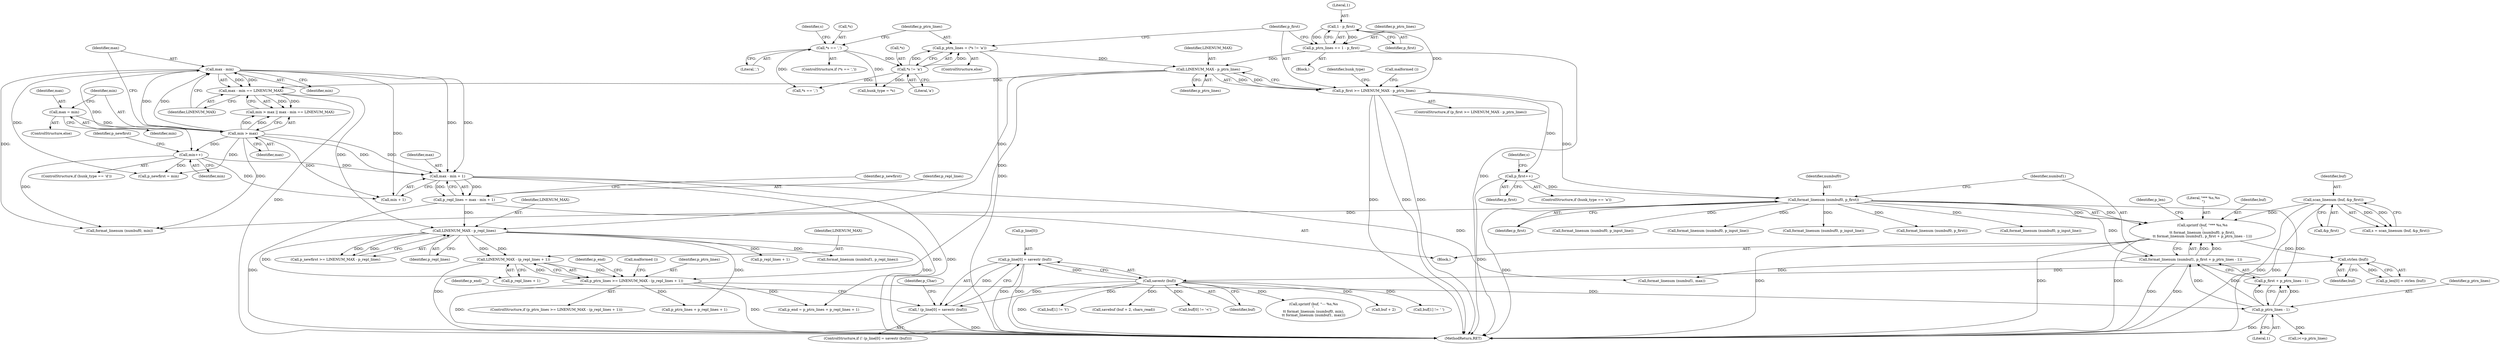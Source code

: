 digraph "0_savannah_0c08d7a902c6fdd49b704623a12d8d672ef18944@array" {
"1002367" [label="(Call,p_line[0] = savestr (buf))"];
"1002371" [label="(Call,savestr (buf))"];
"1002363" [label="(Call,strlen (buf))"];
"1002346" [label="(Call,sprintf (buf, \"*** %s,%s\n\",\n\t\t format_linenum (numbuf0, p_first),\n\t\t format_linenum (numbuf1, p_first + p_ptrn_lines - 1)))"];
"1002209" [label="(Call,scan_linenum (buf, &p_first))"];
"1002349" [label="(Call,format_linenum (numbuf0, p_first))"];
"1002240" [label="(Call,p_first >= LINENUM_MAX - p_ptrn_lines)"];
"1002229" [label="(Call,1 - p_first)"];
"1002242" [label="(Call,LINENUM_MAX - p_ptrn_lines)"];
"1002233" [label="(Call,p_ptrn_lines = (*s != 'a'))"];
"1002235" [label="(Call,*s != 'a')"];
"1002214" [label="(Call,*s == ',')"];
"1002227" [label="(Call,p_ptrn_lines += 1 - p_first)"];
"1002254" [label="(Call,p_first++)"];
"1002352" [label="(Call,format_linenum (numbuf1, p_first + p_ptrn_lines - 1))"];
"1002356" [label="(Call,p_ptrn_lines - 1)"];
"1002314" [label="(Call,p_ptrn_lines >= LINENUM_MAX - (p_repl_lines + 1))"];
"1002316" [label="(Call,LINENUM_MAX - (p_repl_lines + 1))"];
"1002309" [label="(Call,LINENUM_MAX - p_repl_lines)"];
"1002284" [label="(Call,max - min == LINENUM_MAX)"];
"1002285" [label="(Call,max - min)"];
"1002281" [label="(Call,min > max)"];
"1002276" [label="(Call,max = min)"];
"1002299" [label="(Call,p_repl_lines = max - min + 1)"];
"1002301" [label="(Call,max - min + 1)"];
"1002294" [label="(Call,min++)"];
"1002366" [label="(Call,! (p_line[0] = savestr (buf)))"];
"1002278" [label="(Identifier,min)"];
"1002255" [label="(Identifier,p_first)"];
"1002284" [label="(Call,max - min == LINENUM_MAX)"];
"1002210" [label="(Identifier,buf)"];
"1002772" [label="(MethodReturn,RET)"];
"1002282" [label="(Identifier,min)"];
"1002230" [label="(Literal,1)"];
"1002211" [label="(Call,&p_first)"];
"1002357" [label="(Identifier,p_ptrn_lines)"];
"1002290" [label="(ControlStructure,if (hunk_type == 'd'))"];
"1002243" [label="(Identifier,LINENUM_MAX)"];
"1002313" [label="(ControlStructure,if (p_ptrn_lines >= LINENUM_MAX - (p_repl_lines + 1)))"];
"1002246" [label="(Call,hunk_type = *s)"];
"1002359" [label="(Call,p_len[0] = strlen (buf))"];
"1002350" [label="(Identifier,numbuf0)"];
"1002233" [label="(Call,p_ptrn_lines = (*s != 'a'))"];
"1002420" [label="(Call,format_linenum (numbuf0, p_input_line))"];
"1002353" [label="(Identifier,numbuf1)"];
"1002322" [label="(Call,p_end = p_ptrn_lines + p_repl_lines + 1)"];
"1002215" [label="(Call,*s)"];
"1002277" [label="(Identifier,max)"];
"1002361" [label="(Identifier,p_len)"];
"1002244" [label="(Identifier,p_ptrn_lines)"];
"1002247" [label="(Identifier,hunk_type)"];
"1002236" [label="(Call,*s)"];
"1002316" [label="(Call,LINENUM_MAX - (p_repl_lines + 1))"];
"1002321" [label="(Call,malformed ())"];
"1002375" [label="(Identifier,p_end)"];
"1002538" [label="(Call,format_linenum (numbuf1, max))"];
"1002436" [label="(Call,buf[1] != '\t')"];
"1002218" [label="(Block,)"];
"1002366" [label="(Call,! (p_line[0] = savestr (buf)))"];
"1002308" [label="(Identifier,p_newfirst)"];
"1002363" [label="(Call,strlen (buf))"];
"1002231" [label="(Identifier,p_first)"];
"1002254" [label="(Call,p_first++)"];
"1002464" [label="(Call,savebuf (buf + 2, chars_read))"];
"1002368" [label="(Call,p_line[0])"];
"1002275" [label="(ControlStructure,else)"];
"1002365" [label="(ControlStructure,if (! (p_line[0] = savestr (buf))))"];
"1002354" [label="(Call,p_first + p_ptrn_lines - 1)"];
"1002367" [label="(Call,p_line[0] = savestr (buf))"];
"1002265" [label="(Call,*s == ',')"];
"1002348" [label="(Literal,\"*** %s,%s\n\")"];
"1002425" [label="(Call,buf[0] != '<')"];
"1002242" [label="(Call,LINENUM_MAX - p_ptrn_lines)"];
"1002276" [label="(Call,max = min)"];
"1002287" [label="(Identifier,min)"];
"1002209" [label="(Call,scan_linenum (buf, &p_first))"];
"1002310" [label="(Identifier,LINENUM_MAX)"];
"1002295" [label="(Identifier,min)"];
"1002281" [label="(Call,min > max)"];
"1002318" [label="(Call,p_repl_lines + 1)"];
"1002314" [label="(Call,p_ptrn_lines >= LINENUM_MAX - (p_repl_lines + 1))"];
"1002301" [label="(Call,max - min + 1)"];
"1002280" [label="(Call,min > max || max - min == LINENUM_MAX)"];
"1002352" [label="(Call,format_linenum (numbuf1, p_first + p_ptrn_lines - 1))"];
"1002239" [label="(ControlStructure,if (p_first >= LINENUM_MAX - p_ptrn_lines))"];
"1002358" [label="(Literal,1)"];
"1002390" [label="(Call,i<=p_ptrn_lines)"];
"1002529" [label="(Call,format_linenum (numbuf0, p_input_line))"];
"1002214" [label="(Call,*s == ',')"];
"1002315" [label="(Identifier,p_ptrn_lines)"];
"1002347" [label="(Identifier,buf)"];
"1002519" [label="(Call,format_linenum (numbuf0, p_input_line))"];
"1002311" [label="(Identifier,p_repl_lines)"];
"1002326" [label="(Call,p_repl_lines + 1)"];
"1002383" [label="(Identifier,p_Char)"];
"1002213" [label="(ControlStructure,if (*s == ','))"];
"1002535" [label="(Call,format_linenum (numbuf0, min))"];
"1002286" [label="(Identifier,max)"];
"1002299" [label="(Call,p_repl_lines = max - min + 1)"];
"1002371" [label="(Call,savestr (buf))"];
"1002245" [label="(Call,malformed ())"];
"1002217" [label="(Literal,',')"];
"1002285" [label="(Call,max - min)"];
"1002728" [label="(Call,format_linenum (numbuf0, p_first))"];
"1002747" [label="(Call,format_linenum (numbuf1, p_repl_lines))"];
"1002302" [label="(Identifier,max)"];
"1002356" [label="(Call,p_ptrn_lines - 1)"];
"1002297" [label="(Identifier,p_newfirst)"];
"1002294" [label="(Call,min++)"];
"1002234" [label="(Identifier,p_ptrn_lines)"];
"1002228" [label="(Identifier,p_ptrn_lines)"];
"1002240" [label="(Call,p_first >= LINENUM_MAX - p_ptrn_lines)"];
"1002324" [label="(Call,p_ptrn_lines + p_repl_lines + 1)"];
"1002288" [label="(Identifier,LINENUM_MAX)"];
"1002220" [label="(Identifier,s)"];
"1002443" [label="(Call,format_linenum (numbuf0, p_input_line))"];
"1002372" [label="(Identifier,buf)"];
"1002232" [label="(ControlStructure,else)"];
"1002307" [label="(Call,p_newfirst >= LINENUM_MAX - p_repl_lines)"];
"1002300" [label="(Identifier,p_repl_lines)"];
"1002323" [label="(Identifier,p_end)"];
"1002364" [label="(Identifier,buf)"];
"1002532" [label="(Call,sprintf (buf, \"--- %s,%s\n\",\n\t\t format_linenum (numbuf0, min),\n\t\t format_linenum (numbuf1, max)))"];
"1002238" [label="(Literal,'a')"];
"1002465" [label="(Call,buf + 2)"];
"1002431" [label="(Call,buf[1] != ' ')"];
"1002229" [label="(Call,1 - p_first)"];
"1002227" [label="(Call,p_ptrn_lines += 1 - p_first)"];
"1002309" [label="(Call,LINENUM_MAX - p_repl_lines)"];
"1002257" [label="(Identifier,s)"];
"1002283" [label="(Identifier,max)"];
"1002159" [label="(Block,)"];
"1002303" [label="(Call,min + 1)"];
"1002317" [label="(Identifier,LINENUM_MAX)"];
"1002296" [label="(Call,p_newfirst = min)"];
"1002349" [label="(Call,format_linenum (numbuf0, p_first))"];
"1002250" [label="(ControlStructure,if (hunk_type == 'a'))"];
"1002346" [label="(Call,sprintf (buf, \"*** %s,%s\n\",\n\t\t format_linenum (numbuf0, p_first),\n\t\t format_linenum (numbuf1, p_first + p_ptrn_lines - 1)))"];
"1002235" [label="(Call,*s != 'a')"];
"1002351" [label="(Identifier,p_first)"];
"1002241" [label="(Identifier,p_first)"];
"1002207" [label="(Call,s = scan_linenum (buf, &p_first))"];
"1002367" -> "1002366"  [label="AST: "];
"1002367" -> "1002371"  [label="CFG: "];
"1002368" -> "1002367"  [label="AST: "];
"1002371" -> "1002367"  [label="AST: "];
"1002366" -> "1002367"  [label="CFG: "];
"1002367" -> "1002772"  [label="DDG: "];
"1002367" -> "1002772"  [label="DDG: "];
"1002367" -> "1002366"  [label="DDG: "];
"1002371" -> "1002367"  [label="DDG: "];
"1002371" -> "1002372"  [label="CFG: "];
"1002372" -> "1002371"  [label="AST: "];
"1002371" -> "1002772"  [label="DDG: "];
"1002371" -> "1002366"  [label="DDG: "];
"1002363" -> "1002371"  [label="DDG: "];
"1002371" -> "1002425"  [label="DDG: "];
"1002371" -> "1002431"  [label="DDG: "];
"1002371" -> "1002436"  [label="DDG: "];
"1002371" -> "1002464"  [label="DDG: "];
"1002371" -> "1002465"  [label="DDG: "];
"1002371" -> "1002532"  [label="DDG: "];
"1002363" -> "1002359"  [label="AST: "];
"1002363" -> "1002364"  [label="CFG: "];
"1002364" -> "1002363"  [label="AST: "];
"1002359" -> "1002363"  [label="CFG: "];
"1002363" -> "1002359"  [label="DDG: "];
"1002346" -> "1002363"  [label="DDG: "];
"1002346" -> "1002159"  [label="AST: "];
"1002346" -> "1002352"  [label="CFG: "];
"1002347" -> "1002346"  [label="AST: "];
"1002348" -> "1002346"  [label="AST: "];
"1002349" -> "1002346"  [label="AST: "];
"1002352" -> "1002346"  [label="AST: "];
"1002361" -> "1002346"  [label="CFG: "];
"1002346" -> "1002772"  [label="DDG: "];
"1002346" -> "1002772"  [label="DDG: "];
"1002346" -> "1002772"  [label="DDG: "];
"1002209" -> "1002346"  [label="DDG: "];
"1002349" -> "1002346"  [label="DDG: "];
"1002349" -> "1002346"  [label="DDG: "];
"1002352" -> "1002346"  [label="DDG: "];
"1002352" -> "1002346"  [label="DDG: "];
"1002209" -> "1002207"  [label="AST: "];
"1002209" -> "1002211"  [label="CFG: "];
"1002210" -> "1002209"  [label="AST: "];
"1002211" -> "1002209"  [label="AST: "];
"1002207" -> "1002209"  [label="CFG: "];
"1002209" -> "1002772"  [label="DDG: "];
"1002209" -> "1002772"  [label="DDG: "];
"1002209" -> "1002207"  [label="DDG: "];
"1002209" -> "1002207"  [label="DDG: "];
"1002349" -> "1002351"  [label="CFG: "];
"1002350" -> "1002349"  [label="AST: "];
"1002351" -> "1002349"  [label="AST: "];
"1002353" -> "1002349"  [label="CFG: "];
"1002349" -> "1002772"  [label="DDG: "];
"1002240" -> "1002349"  [label="DDG: "];
"1002254" -> "1002349"  [label="DDG: "];
"1002349" -> "1002352"  [label="DDG: "];
"1002349" -> "1002354"  [label="DDG: "];
"1002349" -> "1002420"  [label="DDG: "];
"1002349" -> "1002443"  [label="DDG: "];
"1002349" -> "1002519"  [label="DDG: "];
"1002349" -> "1002529"  [label="DDG: "];
"1002349" -> "1002535"  [label="DDG: "];
"1002349" -> "1002728"  [label="DDG: "];
"1002240" -> "1002239"  [label="AST: "];
"1002240" -> "1002242"  [label="CFG: "];
"1002241" -> "1002240"  [label="AST: "];
"1002242" -> "1002240"  [label="AST: "];
"1002245" -> "1002240"  [label="CFG: "];
"1002247" -> "1002240"  [label="CFG: "];
"1002240" -> "1002772"  [label="DDG: "];
"1002240" -> "1002772"  [label="DDG: "];
"1002240" -> "1002772"  [label="DDG: "];
"1002229" -> "1002240"  [label="DDG: "];
"1002242" -> "1002240"  [label="DDG: "];
"1002242" -> "1002240"  [label="DDG: "];
"1002240" -> "1002254"  [label="DDG: "];
"1002229" -> "1002227"  [label="AST: "];
"1002229" -> "1002231"  [label="CFG: "];
"1002230" -> "1002229"  [label="AST: "];
"1002231" -> "1002229"  [label="AST: "];
"1002227" -> "1002229"  [label="CFG: "];
"1002229" -> "1002227"  [label="DDG: "];
"1002229" -> "1002227"  [label="DDG: "];
"1002242" -> "1002244"  [label="CFG: "];
"1002243" -> "1002242"  [label="AST: "];
"1002244" -> "1002242"  [label="AST: "];
"1002233" -> "1002242"  [label="DDG: "];
"1002227" -> "1002242"  [label="DDG: "];
"1002242" -> "1002284"  [label="DDG: "];
"1002242" -> "1002309"  [label="DDG: "];
"1002242" -> "1002314"  [label="DDG: "];
"1002233" -> "1002232"  [label="AST: "];
"1002233" -> "1002235"  [label="CFG: "];
"1002234" -> "1002233"  [label="AST: "];
"1002235" -> "1002233"  [label="AST: "];
"1002241" -> "1002233"  [label="CFG: "];
"1002233" -> "1002772"  [label="DDG: "];
"1002235" -> "1002233"  [label="DDG: "];
"1002235" -> "1002233"  [label="DDG: "];
"1002235" -> "1002238"  [label="CFG: "];
"1002236" -> "1002235"  [label="AST: "];
"1002238" -> "1002235"  [label="AST: "];
"1002214" -> "1002235"  [label="DDG: "];
"1002235" -> "1002246"  [label="DDG: "];
"1002235" -> "1002265"  [label="DDG: "];
"1002214" -> "1002213"  [label="AST: "];
"1002214" -> "1002217"  [label="CFG: "];
"1002215" -> "1002214"  [label="AST: "];
"1002217" -> "1002214"  [label="AST: "];
"1002220" -> "1002214"  [label="CFG: "];
"1002234" -> "1002214"  [label="CFG: "];
"1002214" -> "1002246"  [label="DDG: "];
"1002214" -> "1002265"  [label="DDG: "];
"1002227" -> "1002218"  [label="AST: "];
"1002228" -> "1002227"  [label="AST: "];
"1002241" -> "1002227"  [label="CFG: "];
"1002227" -> "1002772"  [label="DDG: "];
"1002254" -> "1002250"  [label="AST: "];
"1002254" -> "1002255"  [label="CFG: "];
"1002255" -> "1002254"  [label="AST: "];
"1002257" -> "1002254"  [label="CFG: "];
"1002254" -> "1002772"  [label="DDG: "];
"1002352" -> "1002354"  [label="CFG: "];
"1002353" -> "1002352"  [label="AST: "];
"1002354" -> "1002352"  [label="AST: "];
"1002352" -> "1002772"  [label="DDG: "];
"1002352" -> "1002772"  [label="DDG: "];
"1002356" -> "1002352"  [label="DDG: "];
"1002356" -> "1002352"  [label="DDG: "];
"1002352" -> "1002538"  [label="DDG: "];
"1002356" -> "1002354"  [label="AST: "];
"1002356" -> "1002358"  [label="CFG: "];
"1002357" -> "1002356"  [label="AST: "];
"1002358" -> "1002356"  [label="AST: "];
"1002354" -> "1002356"  [label="CFG: "];
"1002356" -> "1002772"  [label="DDG: "];
"1002356" -> "1002354"  [label="DDG: "];
"1002356" -> "1002354"  [label="DDG: "];
"1002314" -> "1002356"  [label="DDG: "];
"1002356" -> "1002390"  [label="DDG: "];
"1002314" -> "1002313"  [label="AST: "];
"1002314" -> "1002316"  [label="CFG: "];
"1002315" -> "1002314"  [label="AST: "];
"1002316" -> "1002314"  [label="AST: "];
"1002321" -> "1002314"  [label="CFG: "];
"1002323" -> "1002314"  [label="CFG: "];
"1002314" -> "1002772"  [label="DDG: "];
"1002314" -> "1002772"  [label="DDG: "];
"1002316" -> "1002314"  [label="DDG: "];
"1002316" -> "1002314"  [label="DDG: "];
"1002314" -> "1002322"  [label="DDG: "];
"1002314" -> "1002324"  [label="DDG: "];
"1002316" -> "1002318"  [label="CFG: "];
"1002317" -> "1002316"  [label="AST: "];
"1002318" -> "1002316"  [label="AST: "];
"1002316" -> "1002772"  [label="DDG: "];
"1002309" -> "1002316"  [label="DDG: "];
"1002309" -> "1002316"  [label="DDG: "];
"1002309" -> "1002307"  [label="AST: "];
"1002309" -> "1002311"  [label="CFG: "];
"1002310" -> "1002309"  [label="AST: "];
"1002311" -> "1002309"  [label="AST: "];
"1002307" -> "1002309"  [label="CFG: "];
"1002309" -> "1002307"  [label="DDG: "];
"1002309" -> "1002307"  [label="DDG: "];
"1002284" -> "1002309"  [label="DDG: "];
"1002299" -> "1002309"  [label="DDG: "];
"1002309" -> "1002318"  [label="DDG: "];
"1002309" -> "1002322"  [label="DDG: "];
"1002309" -> "1002324"  [label="DDG: "];
"1002309" -> "1002326"  [label="DDG: "];
"1002309" -> "1002747"  [label="DDG: "];
"1002284" -> "1002280"  [label="AST: "];
"1002284" -> "1002288"  [label="CFG: "];
"1002285" -> "1002284"  [label="AST: "];
"1002288" -> "1002284"  [label="AST: "];
"1002280" -> "1002284"  [label="CFG: "];
"1002284" -> "1002772"  [label="DDG: "];
"1002284" -> "1002280"  [label="DDG: "];
"1002284" -> "1002280"  [label="DDG: "];
"1002285" -> "1002284"  [label="DDG: "];
"1002285" -> "1002284"  [label="DDG: "];
"1002285" -> "1002287"  [label="CFG: "];
"1002286" -> "1002285"  [label="AST: "];
"1002287" -> "1002285"  [label="AST: "];
"1002288" -> "1002285"  [label="CFG: "];
"1002281" -> "1002285"  [label="DDG: "];
"1002281" -> "1002285"  [label="DDG: "];
"1002285" -> "1002294"  [label="DDG: "];
"1002285" -> "1002296"  [label="DDG: "];
"1002285" -> "1002301"  [label="DDG: "];
"1002285" -> "1002301"  [label="DDG: "];
"1002285" -> "1002303"  [label="DDG: "];
"1002285" -> "1002535"  [label="DDG: "];
"1002281" -> "1002280"  [label="AST: "];
"1002281" -> "1002283"  [label="CFG: "];
"1002282" -> "1002281"  [label="AST: "];
"1002283" -> "1002281"  [label="AST: "];
"1002286" -> "1002281"  [label="CFG: "];
"1002280" -> "1002281"  [label="CFG: "];
"1002281" -> "1002280"  [label="DDG: "];
"1002281" -> "1002280"  [label="DDG: "];
"1002276" -> "1002281"  [label="DDG: "];
"1002281" -> "1002294"  [label="DDG: "];
"1002281" -> "1002296"  [label="DDG: "];
"1002281" -> "1002301"  [label="DDG: "];
"1002281" -> "1002301"  [label="DDG: "];
"1002281" -> "1002303"  [label="DDG: "];
"1002281" -> "1002535"  [label="DDG: "];
"1002276" -> "1002275"  [label="AST: "];
"1002276" -> "1002278"  [label="CFG: "];
"1002277" -> "1002276"  [label="AST: "];
"1002278" -> "1002276"  [label="AST: "];
"1002282" -> "1002276"  [label="CFG: "];
"1002299" -> "1002159"  [label="AST: "];
"1002299" -> "1002301"  [label="CFG: "];
"1002300" -> "1002299"  [label="AST: "];
"1002301" -> "1002299"  [label="AST: "];
"1002308" -> "1002299"  [label="CFG: "];
"1002299" -> "1002772"  [label="DDG: "];
"1002301" -> "1002299"  [label="DDG: "];
"1002301" -> "1002299"  [label="DDG: "];
"1002301" -> "1002303"  [label="CFG: "];
"1002302" -> "1002301"  [label="AST: "];
"1002303" -> "1002301"  [label="AST: "];
"1002301" -> "1002772"  [label="DDG: "];
"1002301" -> "1002772"  [label="DDG: "];
"1002294" -> "1002301"  [label="DDG: "];
"1002301" -> "1002538"  [label="DDG: "];
"1002294" -> "1002290"  [label="AST: "];
"1002294" -> "1002295"  [label="CFG: "];
"1002295" -> "1002294"  [label="AST: "];
"1002297" -> "1002294"  [label="CFG: "];
"1002294" -> "1002296"  [label="DDG: "];
"1002294" -> "1002303"  [label="DDG: "];
"1002294" -> "1002535"  [label="DDG: "];
"1002366" -> "1002365"  [label="AST: "];
"1002375" -> "1002366"  [label="CFG: "];
"1002383" -> "1002366"  [label="CFG: "];
"1002366" -> "1002772"  [label="DDG: "];
}
